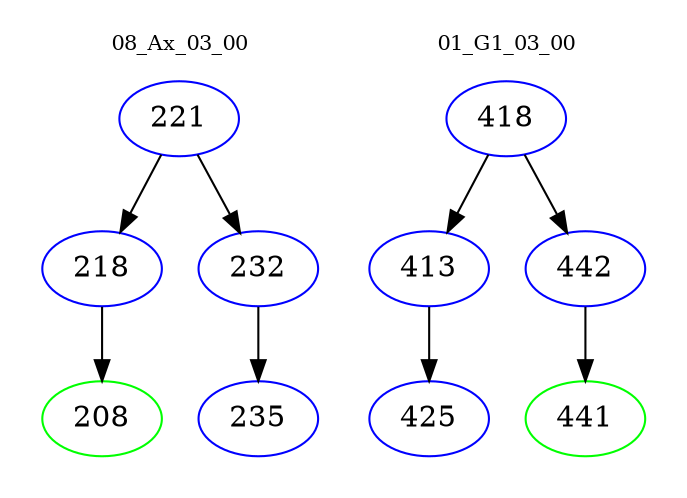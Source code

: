 digraph{
subgraph cluster_0 {
color = white
label = "08_Ax_03_00";
fontsize=10;
T0_221 [label="221", color="blue"]
T0_221 -> T0_218 [color="black"]
T0_218 [label="218", color="blue"]
T0_218 -> T0_208 [color="black"]
T0_208 [label="208", color="green"]
T0_221 -> T0_232 [color="black"]
T0_232 [label="232", color="blue"]
T0_232 -> T0_235 [color="black"]
T0_235 [label="235", color="blue"]
}
subgraph cluster_1 {
color = white
label = "01_G1_03_00";
fontsize=10;
T1_418 [label="418", color="blue"]
T1_418 -> T1_413 [color="black"]
T1_413 [label="413", color="blue"]
T1_413 -> T1_425 [color="black"]
T1_425 [label="425", color="blue"]
T1_418 -> T1_442 [color="black"]
T1_442 [label="442", color="blue"]
T1_442 -> T1_441 [color="black"]
T1_441 [label="441", color="green"]
}
}
